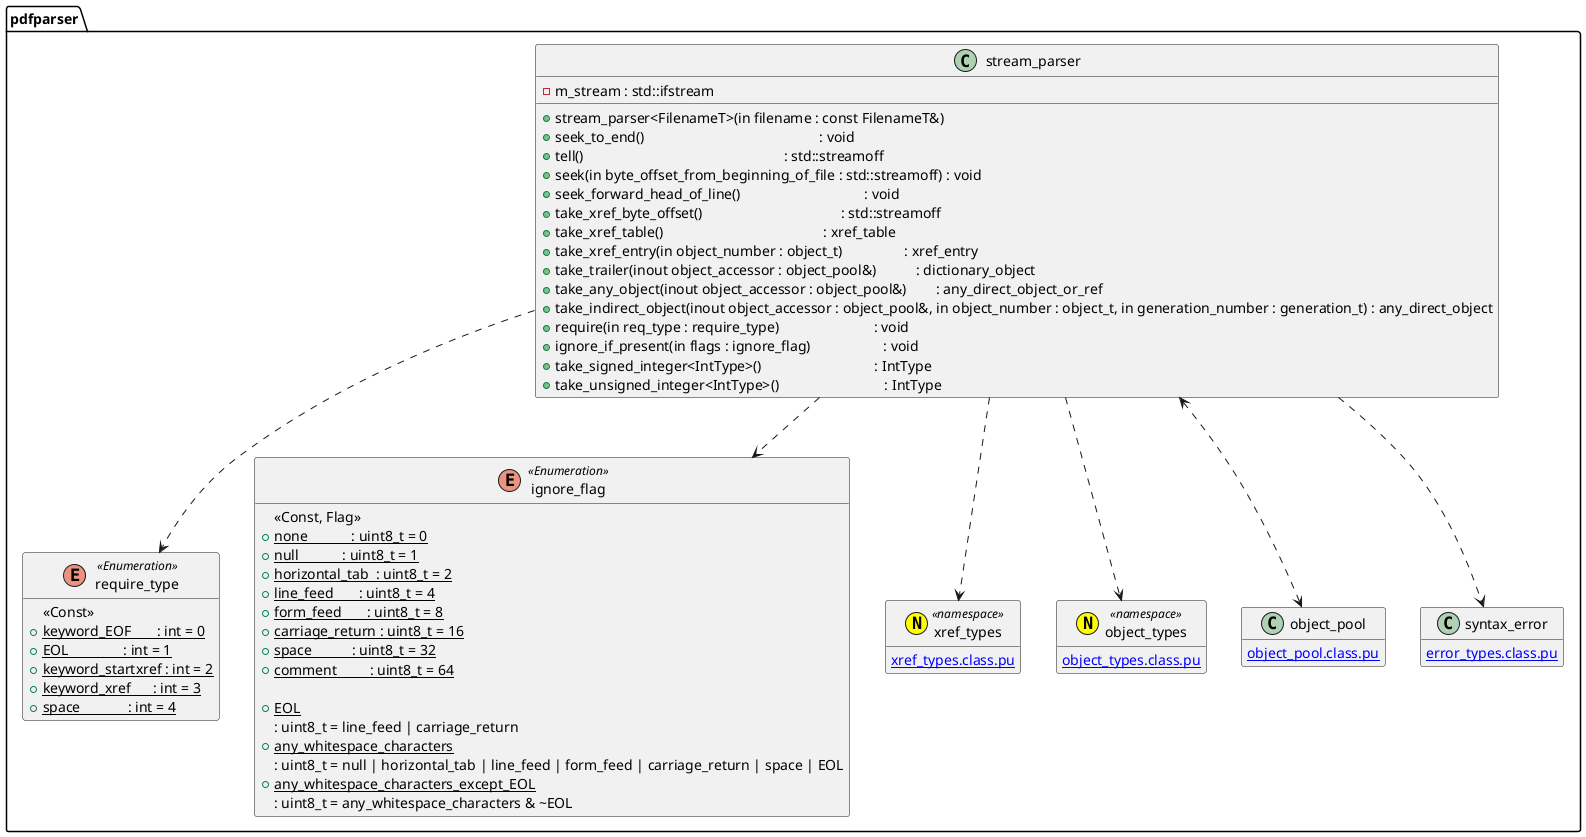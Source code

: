 @startuml stream_parser
hide empty members
namespace pdfparser {
enum require_type <<Enumeration>> {
	<<Const>>
	+{static} keyword_EOF       : int = 0
	+{static} EOL               : int = 1
	+{static} keyword_startxref : int = 2
	+{static} keyword_xref      : int = 3
	+{static} space             : int = 4
}
enum ignore_flag <<Enumeration>> {
	<<Const, Flag>>
	+{static} none            : uint8_t = 0
	+{static} null            : uint8_t = 1
	+{static} horizontal_tab  : uint8_t = 2
	+{static} line_feed       : uint8_t = 4
	+{static} form_feed       : uint8_t = 8
	+{static} carriage_return : uint8_t = 16
	+{static} space           : uint8_t = 32
	+{static} comment         : uint8_t = 64

	+{static} EOL
	 : uint8_t = line_feed | carriage_return
	+{static} any_whitespace_characters
	 : uint8_t = null | horizontal_tab | line_feed | form_feed | carriage_return | space | EOL
	+{static} any_whitespace_characters_except_EOL
	 : uint8_t = any_whitespace_characters & ~EOL
}
class stream_parser {
	-m_stream : std::ifstream

	+stream_parser<FilenameT>(in filename : const FilenameT&)
	+seek_to_end()                                                : void
	+tell()                                                       : std::streamoff
	+seek(in byte_offset_from_beginning_of_file : std::streamoff) : void
	+seek_forward_head_of_line()                                  : void
	+take_xref_byte_offset()                                      : std::streamoff
	+take_xref_table()                                            : xref_table
	+take_xref_entry(in object_number : object_t)                 : xref_entry
	+take_trailer(inout object_accessor : object_pool&)           : dictionary_object
	+take_any_object(inout object_accessor : object_pool&)        : any_direct_object_or_ref
	+take_indirect_object(inout object_accessor : object_pool&, in object_number : object_t, in generation_number : generation_t) : any_direct_object
	+require(in req_type : require_type)                          : void
	+ignore_if_present(in flags : ignore_flag)                    : void
	+take_signed_integer<IntType>()                               : IntType
	+take_unsigned_integer<IntType>()                             : IntType
}
stream_parser ..> require_type
stream_parser ..> ignore_flag
stream_parser ..> xref_types
stream_parser ..> object_types
stream_parser <..> object_pool
stream_parser ..> syntax_error

annotation xref_types <<(N, yellow) namespace>> {
	[[xref_types.class.pu]]
}
annotation object_types <<(N, yellow) namespace>> {
	[[object_types.class.pu]]
}
class object_pool {
	[[object_pool.class.pu]]
}
class syntax_error {
	[[error_types.class.pu]]
}
}
@enduml
